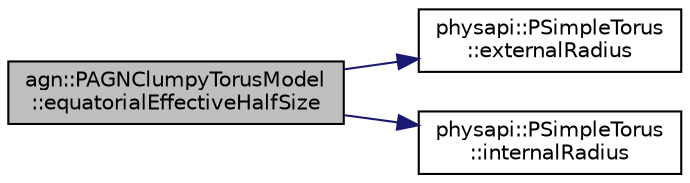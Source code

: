digraph "agn::PAGNClumpyTorusModel::equatorialEffectiveHalfSize"
{
 // LATEX_PDF_SIZE
  edge [fontname="Helvetica",fontsize="10",labelfontname="Helvetica",labelfontsize="10"];
  node [fontname="Helvetica",fontsize="10",shape=record];
  rankdir="LR";
  Node1 [label="agn::PAGNClumpyTorusModel\l::equatorialEffectiveHalfSize",height=0.2,width=0.4,color="black", fillcolor="grey75", style="filled", fontcolor="black",tooltip=" "];
  Node1 -> Node2 [color="midnightblue",fontsize="10",style="solid",fontname="Helvetica"];
  Node2 [label="physapi::PSimpleTorus\l::externalRadius",height=0.2,width=0.4,color="black", fillcolor="white", style="filled",URL="$classphysapi_1_1_p_simple_torus.html#a8da7ba7f168e46232168e6c374997b47",tooltip=" "];
  Node1 -> Node3 [color="midnightblue",fontsize="10",style="solid",fontname="Helvetica"];
  Node3 [label="physapi::PSimpleTorus\l::internalRadius",height=0.2,width=0.4,color="black", fillcolor="white", style="filled",URL="$classphysapi_1_1_p_simple_torus.html#a33f07de36377d8535223ffeb80f13f12",tooltip=" "];
}

